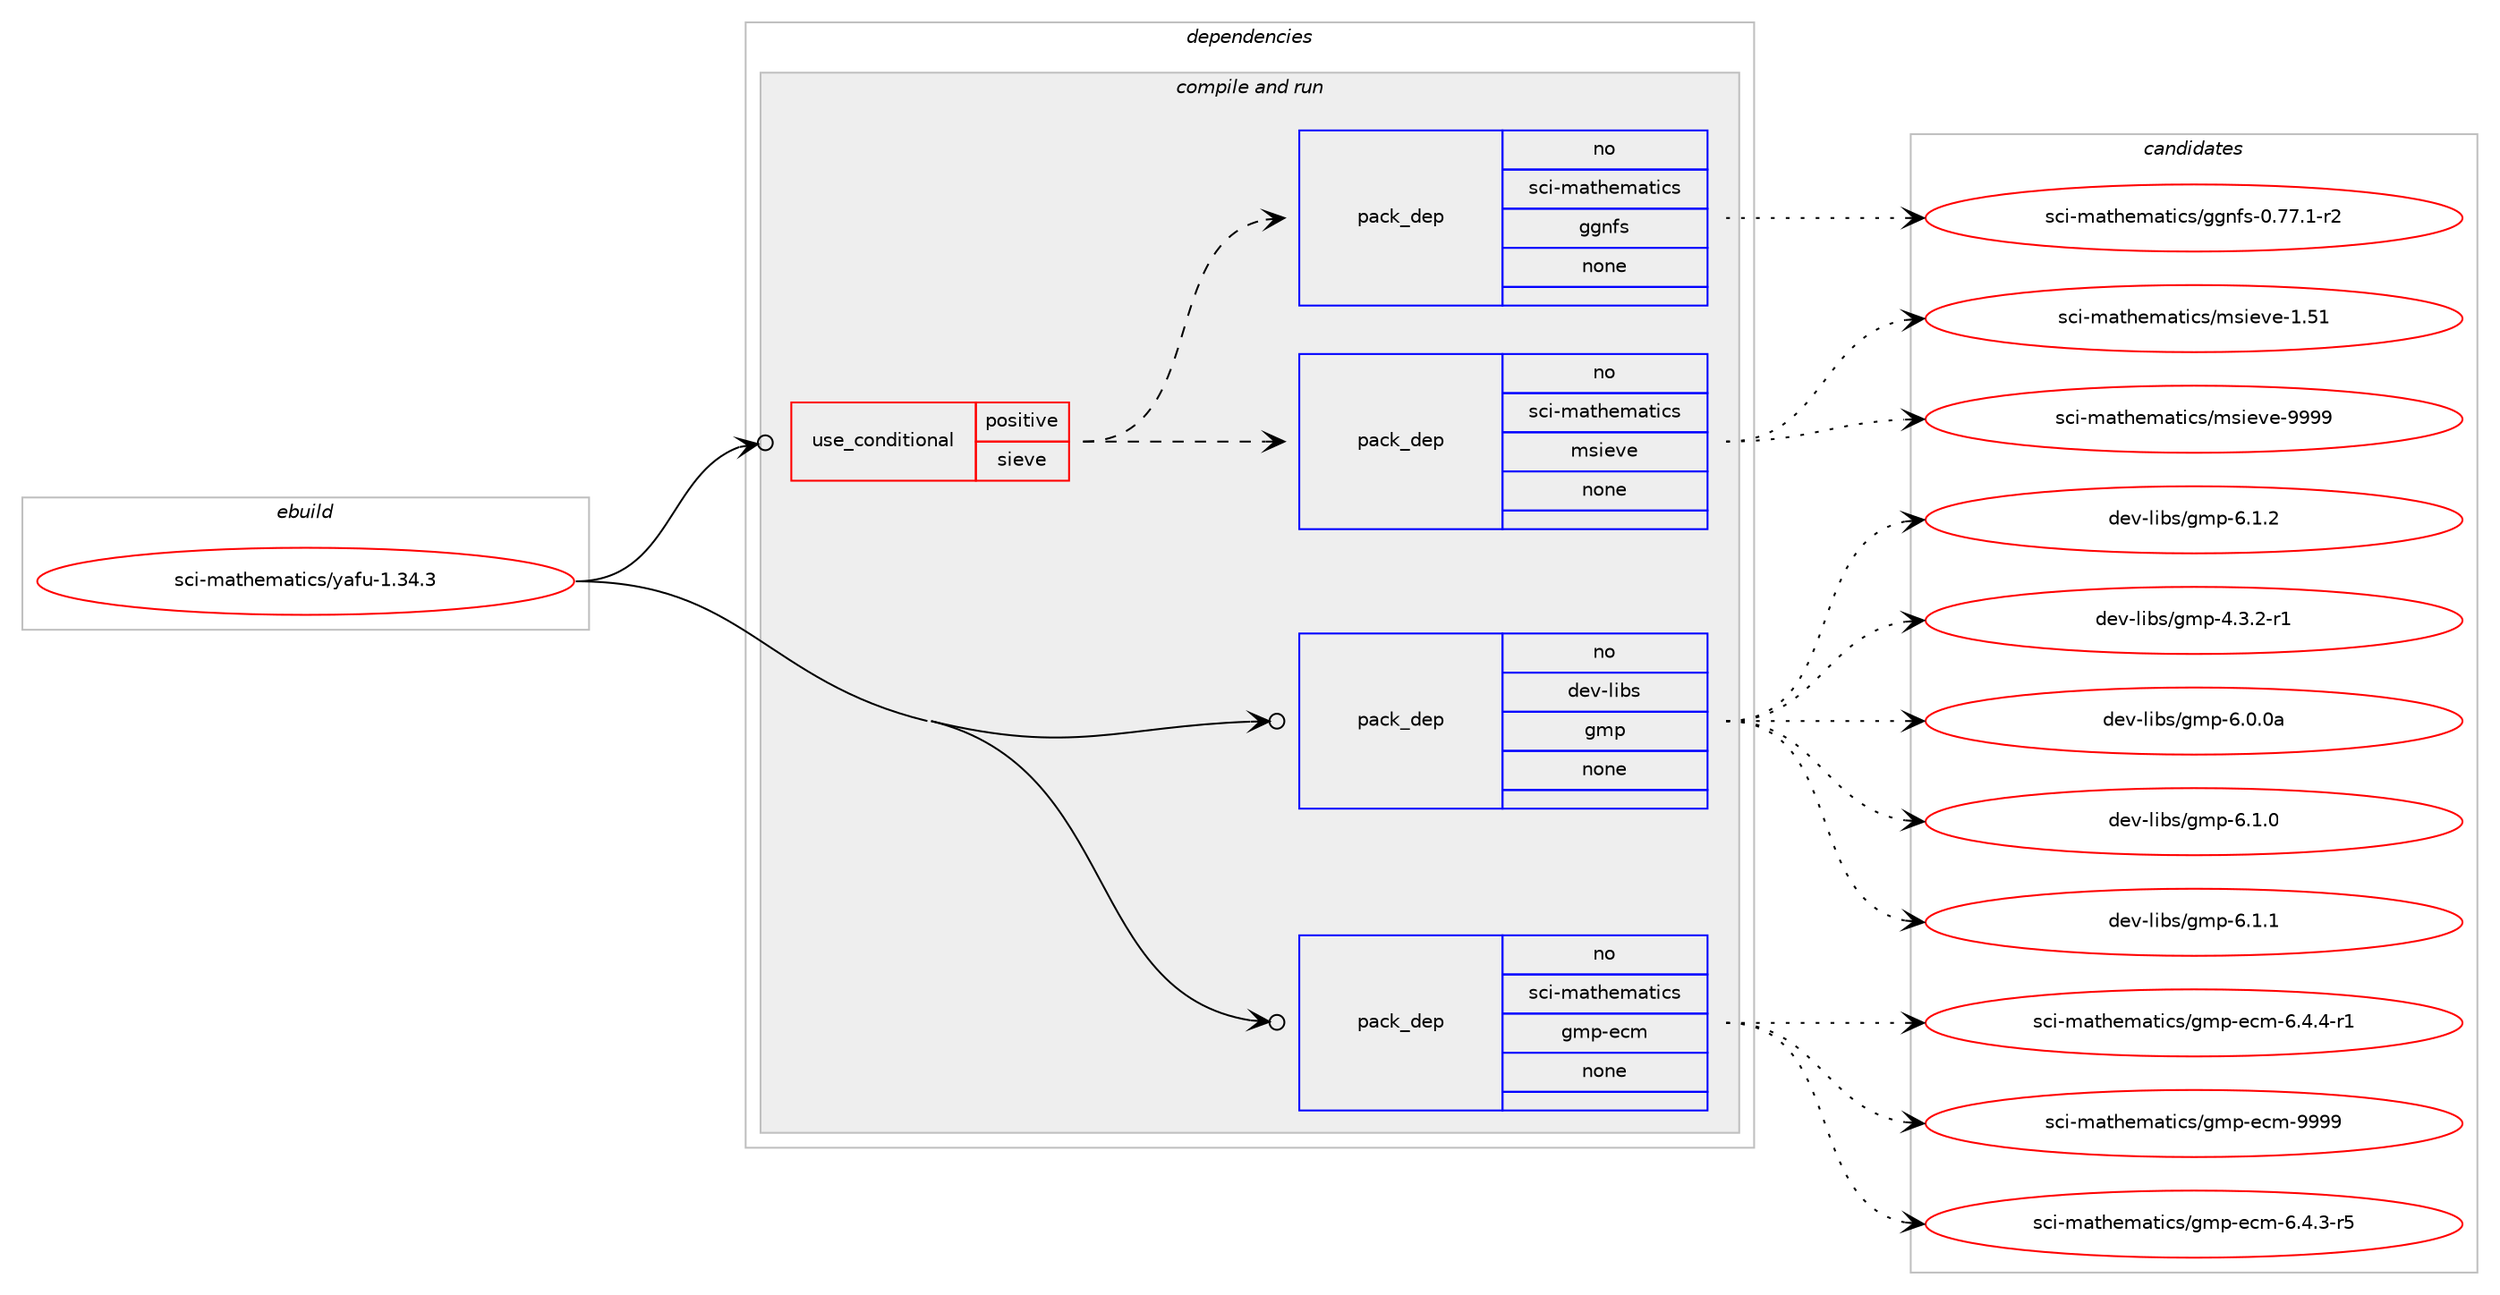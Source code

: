 digraph prolog {

# *************
# Graph options
# *************

newrank=true;
concentrate=true;
compound=true;
graph [rankdir=LR,fontname=Helvetica,fontsize=10,ranksep=1.5];#, ranksep=2.5, nodesep=0.2];
edge  [arrowhead=vee];
node  [fontname=Helvetica,fontsize=10];

# **********
# The ebuild
# **********

subgraph cluster_leftcol {
color=gray;
rank=same;
label=<<i>ebuild</i>>;
id [label="sci-mathematics/yafu-1.34.3", color=red, width=4, href="../sci-mathematics/yafu-1.34.3.svg"];
}

# ****************
# The dependencies
# ****************

subgraph cluster_midcol {
color=gray;
label=<<i>dependencies</i>>;
subgraph cluster_compile {
fillcolor="#eeeeee";
style=filled;
label=<<i>compile</i>>;
}
subgraph cluster_compileandrun {
fillcolor="#eeeeee";
style=filled;
label=<<i>compile and run</i>>;
subgraph cond111760 {
dependency457070 [label=<<TABLE BORDER="0" CELLBORDER="1" CELLSPACING="0" CELLPADDING="4"><TR><TD ROWSPAN="3" CELLPADDING="10">use_conditional</TD></TR><TR><TD>positive</TD></TR><TR><TD>sieve</TD></TR></TABLE>>, shape=none, color=red];
subgraph pack337314 {
dependency457071 [label=<<TABLE BORDER="0" CELLBORDER="1" CELLSPACING="0" CELLPADDING="4" WIDTH="220"><TR><TD ROWSPAN="6" CELLPADDING="30">pack_dep</TD></TR><TR><TD WIDTH="110">no</TD></TR><TR><TD>sci-mathematics</TD></TR><TR><TD>msieve</TD></TR><TR><TD>none</TD></TR><TR><TD></TD></TR></TABLE>>, shape=none, color=blue];
}
dependency457070:e -> dependency457071:w [weight=20,style="dashed",arrowhead="vee"];
subgraph pack337315 {
dependency457072 [label=<<TABLE BORDER="0" CELLBORDER="1" CELLSPACING="0" CELLPADDING="4" WIDTH="220"><TR><TD ROWSPAN="6" CELLPADDING="30">pack_dep</TD></TR><TR><TD WIDTH="110">no</TD></TR><TR><TD>sci-mathematics</TD></TR><TR><TD>ggnfs</TD></TR><TR><TD>none</TD></TR><TR><TD></TD></TR></TABLE>>, shape=none, color=blue];
}
dependency457070:e -> dependency457072:w [weight=20,style="dashed",arrowhead="vee"];
}
id:e -> dependency457070:w [weight=20,style="solid",arrowhead="odotvee"];
subgraph pack337316 {
dependency457073 [label=<<TABLE BORDER="0" CELLBORDER="1" CELLSPACING="0" CELLPADDING="4" WIDTH="220"><TR><TD ROWSPAN="6" CELLPADDING="30">pack_dep</TD></TR><TR><TD WIDTH="110">no</TD></TR><TR><TD>dev-libs</TD></TR><TR><TD>gmp</TD></TR><TR><TD>none</TD></TR><TR><TD></TD></TR></TABLE>>, shape=none, color=blue];
}
id:e -> dependency457073:w [weight=20,style="solid",arrowhead="odotvee"];
subgraph pack337317 {
dependency457074 [label=<<TABLE BORDER="0" CELLBORDER="1" CELLSPACING="0" CELLPADDING="4" WIDTH="220"><TR><TD ROWSPAN="6" CELLPADDING="30">pack_dep</TD></TR><TR><TD WIDTH="110">no</TD></TR><TR><TD>sci-mathematics</TD></TR><TR><TD>gmp-ecm</TD></TR><TR><TD>none</TD></TR><TR><TD></TD></TR></TABLE>>, shape=none, color=blue];
}
id:e -> dependency457074:w [weight=20,style="solid",arrowhead="odotvee"];
}
subgraph cluster_run {
fillcolor="#eeeeee";
style=filled;
label=<<i>run</i>>;
}
}

# **************
# The candidates
# **************

subgraph cluster_choices {
rank=same;
color=gray;
label=<<i>candidates</i>>;

subgraph choice337314 {
color=black;
nodesep=1;
choice1159910545109971161041011099711610599115471091151051011181014549465349 [label="sci-mathematics/msieve-1.51", color=red, width=4,href="../sci-mathematics/msieve-1.51.svg"];
choice1159910545109971161041011099711610599115471091151051011181014557575757 [label="sci-mathematics/msieve-9999", color=red, width=4,href="../sci-mathematics/msieve-9999.svg"];
dependency457071:e -> choice1159910545109971161041011099711610599115471091151051011181014549465349:w [style=dotted,weight="100"];
dependency457071:e -> choice1159910545109971161041011099711610599115471091151051011181014557575757:w [style=dotted,weight="100"];
}
subgraph choice337315 {
color=black;
nodesep=1;
choice115991054510997116104101109971161059911547103103110102115454846555546494511450 [label="sci-mathematics/ggnfs-0.77.1-r2", color=red, width=4,href="../sci-mathematics/ggnfs-0.77.1-r2.svg"];
dependency457072:e -> choice115991054510997116104101109971161059911547103103110102115454846555546494511450:w [style=dotted,weight="100"];
}
subgraph choice337316 {
color=black;
nodesep=1;
choice1001011184510810598115471031091124552465146504511449 [label="dev-libs/gmp-4.3.2-r1", color=red, width=4,href="../dev-libs/gmp-4.3.2-r1.svg"];
choice10010111845108105981154710310911245544648464897 [label="dev-libs/gmp-6.0.0a", color=red, width=4,href="../dev-libs/gmp-6.0.0a.svg"];
choice100101118451081059811547103109112455446494648 [label="dev-libs/gmp-6.1.0", color=red, width=4,href="../dev-libs/gmp-6.1.0.svg"];
choice100101118451081059811547103109112455446494649 [label="dev-libs/gmp-6.1.1", color=red, width=4,href="../dev-libs/gmp-6.1.1.svg"];
choice100101118451081059811547103109112455446494650 [label="dev-libs/gmp-6.1.2", color=red, width=4,href="../dev-libs/gmp-6.1.2.svg"];
dependency457073:e -> choice1001011184510810598115471031091124552465146504511449:w [style=dotted,weight="100"];
dependency457073:e -> choice10010111845108105981154710310911245544648464897:w [style=dotted,weight="100"];
dependency457073:e -> choice100101118451081059811547103109112455446494648:w [style=dotted,weight="100"];
dependency457073:e -> choice100101118451081059811547103109112455446494649:w [style=dotted,weight="100"];
dependency457073:e -> choice100101118451081059811547103109112455446494650:w [style=dotted,weight="100"];
}
subgraph choice337317 {
color=black;
nodesep=1;
choice11599105451099711610410110997116105991154710310911245101991094554465246514511453 [label="sci-mathematics/gmp-ecm-6.4.3-r5", color=red, width=4,href="../sci-mathematics/gmp-ecm-6.4.3-r5.svg"];
choice11599105451099711610410110997116105991154710310911245101991094554465246524511449 [label="sci-mathematics/gmp-ecm-6.4.4-r1", color=red, width=4,href="../sci-mathematics/gmp-ecm-6.4.4-r1.svg"];
choice11599105451099711610410110997116105991154710310911245101991094557575757 [label="sci-mathematics/gmp-ecm-9999", color=red, width=4,href="../sci-mathematics/gmp-ecm-9999.svg"];
dependency457074:e -> choice11599105451099711610410110997116105991154710310911245101991094554465246514511453:w [style=dotted,weight="100"];
dependency457074:e -> choice11599105451099711610410110997116105991154710310911245101991094554465246524511449:w [style=dotted,weight="100"];
dependency457074:e -> choice11599105451099711610410110997116105991154710310911245101991094557575757:w [style=dotted,weight="100"];
}
}

}
